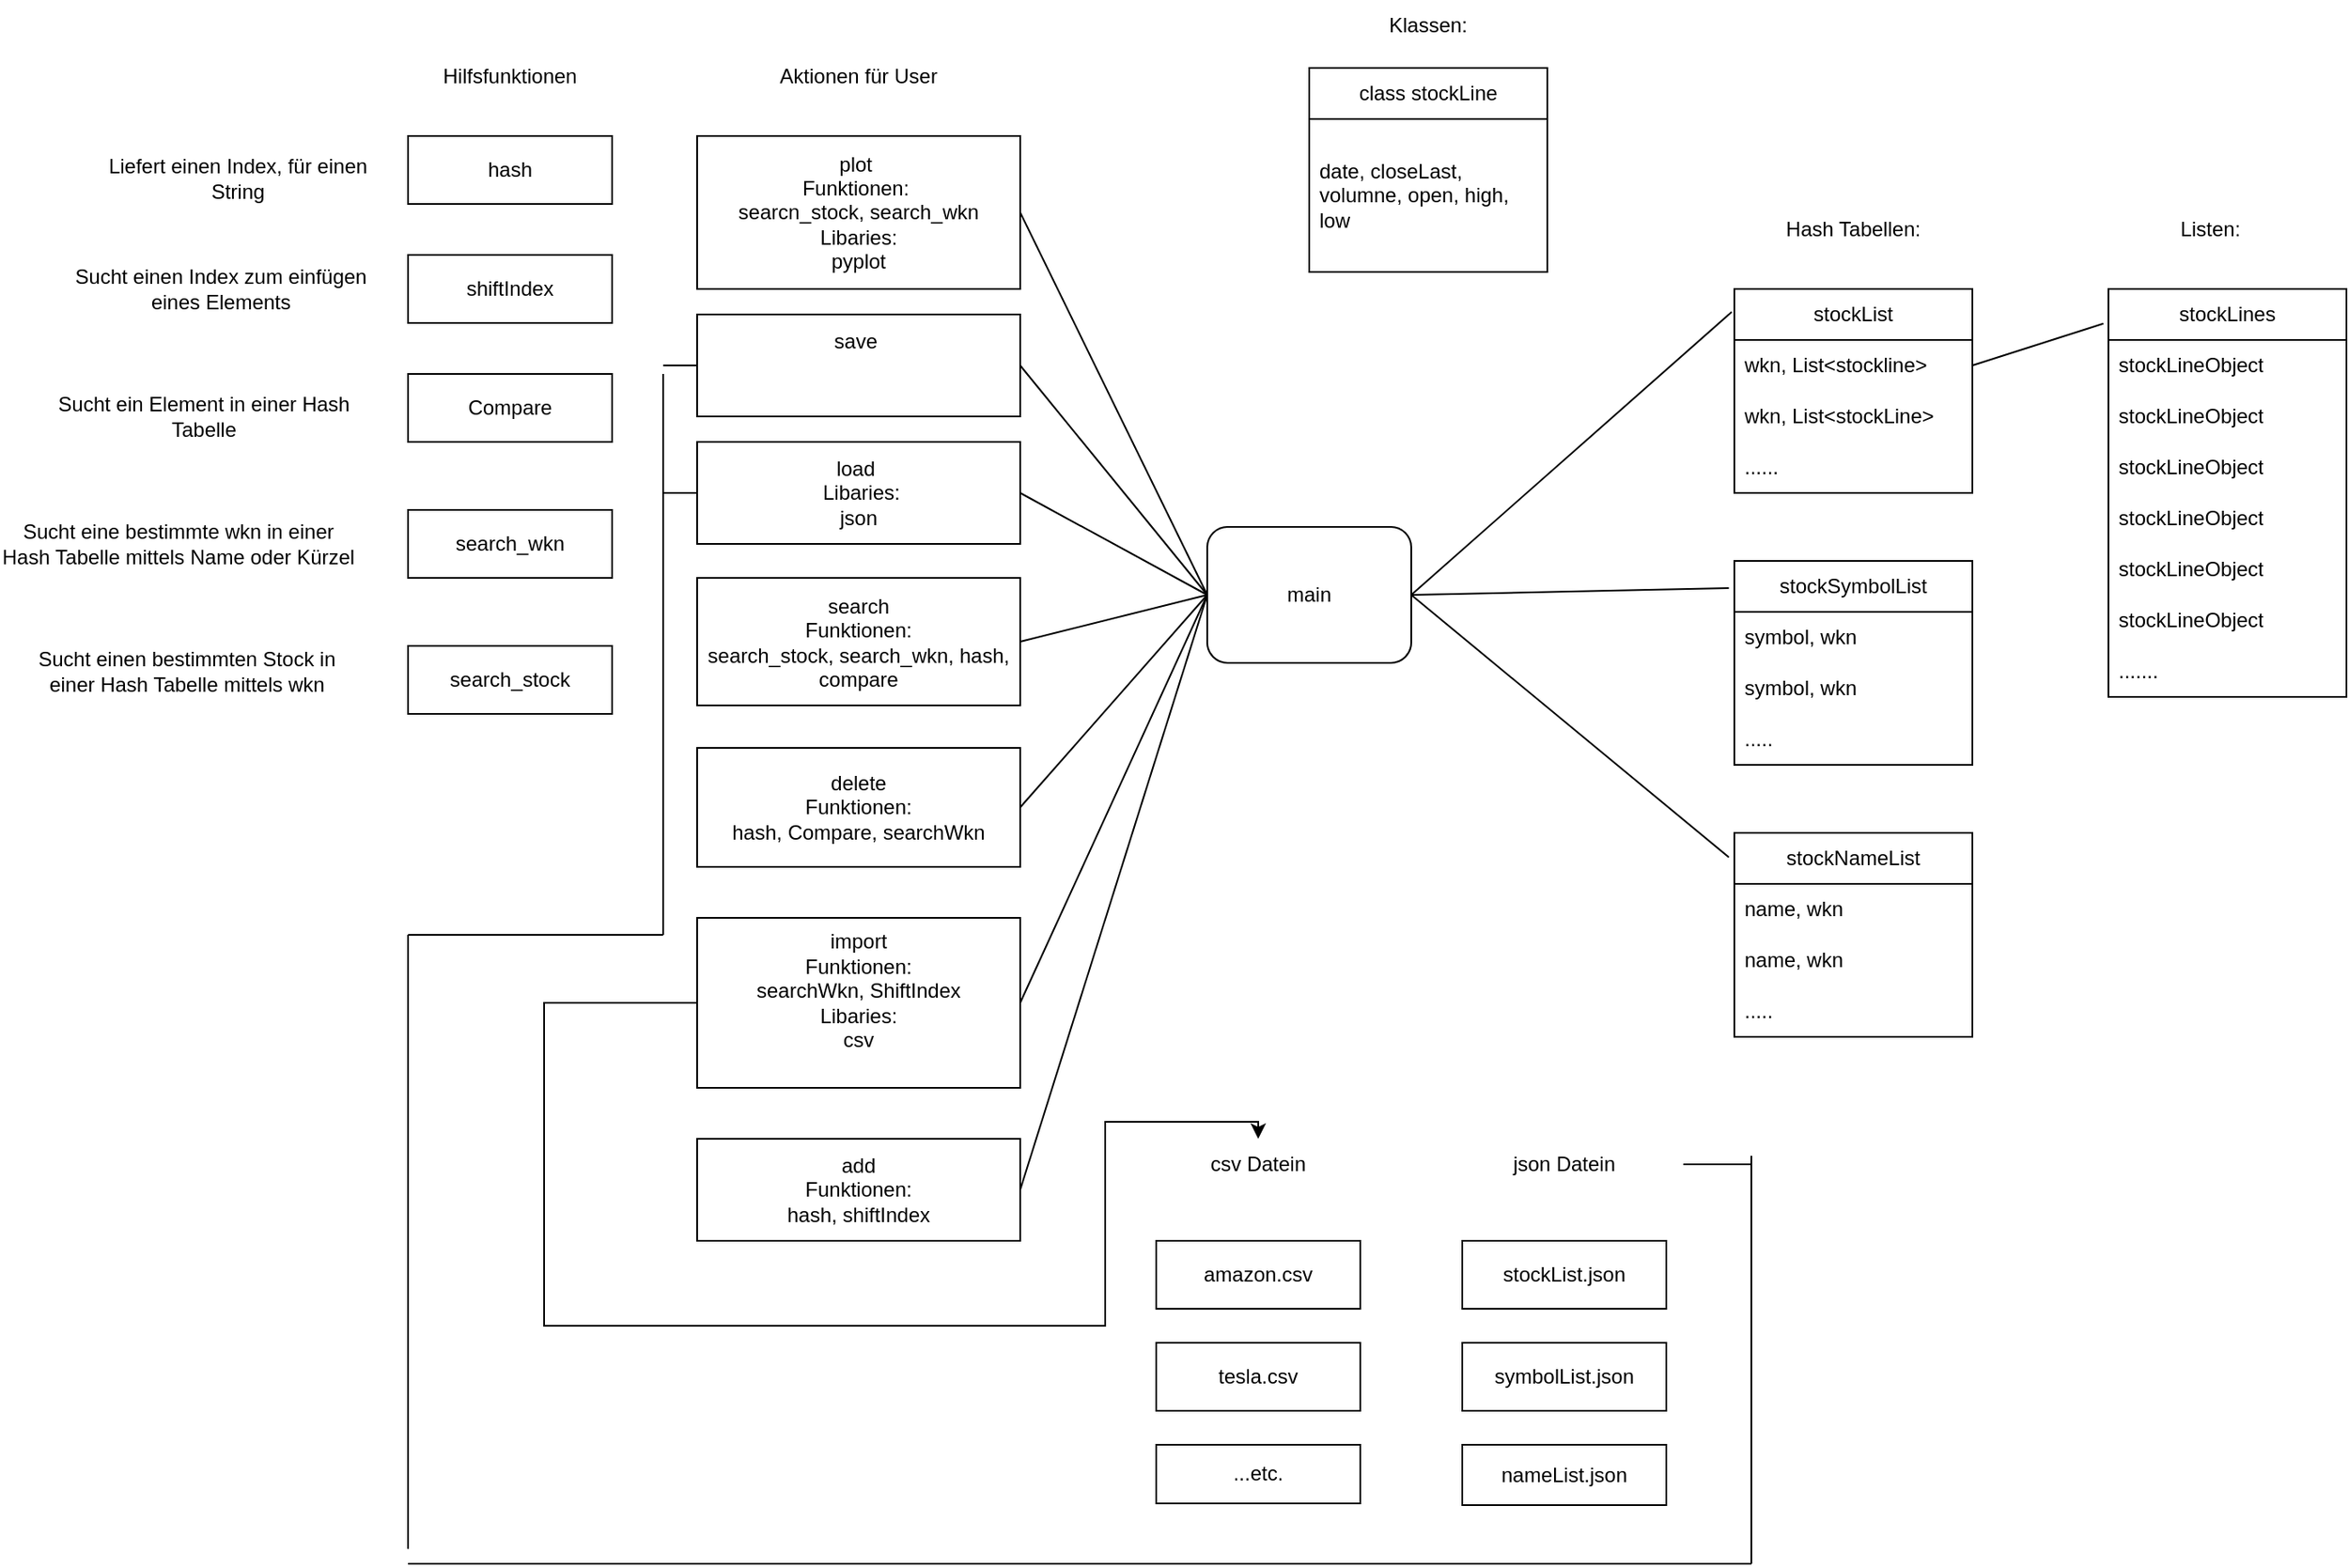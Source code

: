 <mxfile version="26.0.16">
  <diagram name="Seite-1" id="B6NoaemgPON7MJHrAPOM">
    <mxGraphModel dx="5127" dy="3026" grid="1" gridSize="10" guides="1" tooltips="1" connect="1" arrows="1" fold="1" page="1" pageScale="1" pageWidth="827" pageHeight="1169" math="0" shadow="0">
      <root>
        <mxCell id="0" />
        <mxCell id="1" parent="0" />
        <mxCell id="yqpFTMsnTYIZ2Al9pqkB-2" value="main" style="rounded=1;whiteSpace=wrap;html=1;" vertex="1" parent="1">
          <mxGeometry x="420" y="-780" width="120" height="80" as="geometry" />
        </mxCell>
        <mxCell id="yqpFTMsnTYIZ2Al9pqkB-9" value="add&lt;div&gt;Funktionen:&lt;/div&gt;&lt;div&gt;hash, shiftIndex&lt;/div&gt;" style="rounded=0;whiteSpace=wrap;html=1;" vertex="1" parent="1">
          <mxGeometry x="120" y="-420" width="190" height="60" as="geometry" />
        </mxCell>
        <mxCell id="yqpFTMsnTYIZ2Al9pqkB-10" value="save&amp;nbsp;&lt;div style=&quot;text-align: center;&quot;&gt;&lt;span style=&quot;text-align: start; color: rgba(0, 0, 0, 0);&quot;&gt;Libaries:&amp;nbsp;&lt;/span&gt;&lt;/div&gt;&lt;div style=&quot;text-align: center;&quot;&gt;&lt;span style=&quot;text-align: start; color: rgba(0, 0, 0, 0);&quot;&gt;Json&lt;/span&gt;&lt;span style=&quot;color: light-dark(rgba(0, 0, 0, 0), rgb(237, 237, 237)); font-family: monospace; font-size: 0px; text-align: start; text-wrap-mode: nowrap; background-color: transparent;&quot;&gt;&amp;nbsp;json%3CmxGraphModel%3E%3Croot%3E%3CmxCell%20id%3D%220%22%2F%3E%3CmxCell%20id%3D%221%22%20parent%3D%220%22%2F%3E%3CmxCell%20id%3D%222%22%20value%3D%22function%20add%22%20style%3D%22rounded%3D0%3BwhiteSpace%3Dwrap%3Bhtml%3D1%3B%22%20vertex%3D%221%22%20parent%3D%221%22%3E%3CmxGeometry%20x%3D%2240%22%20y%3D%22-30%22%20width%3D%22120%22%20height%3D%2240%22%20as%3D%22geometry%22%2F%3E%3C%2FmxCell%3E%3C%2Froot%3E%3C%2FmxGraphM&lt;/span&gt;&lt;/div&gt;" style="rounded=0;whiteSpace=wrap;html=1;" vertex="1" parent="1">
          <mxGeometry x="120" y="-905" width="190" height="60" as="geometry" />
        </mxCell>
        <mxCell id="yqpFTMsnTYIZ2Al9pqkB-11" value="load&amp;nbsp;&lt;div&gt;&lt;div&gt;&lt;span style=&quot;text-align: start; background-color: transparent;&quot;&gt;&amp;nbsp;Libaries:&lt;/span&gt;&lt;/div&gt;&lt;div&gt;&lt;span style=&quot;background-color: transparent; text-align: start;&quot;&gt;json&lt;/span&gt;&lt;span style=&quot;background-color: transparent; color: light-dark(rgba(0, 0, 0, 0), rgb(237, 237, 237)); font-family: monospace; font-size: 0px; text-align: start; text-wrap-mode: nowrap;&quot;&gt;%3CmxGraphModel%3E%3Croot%3E%3CmxCell%20id%3D%220%22%2F%3E%3CmxCell%20id%3D%221%22%20parent%3D%220%22%2F%3E%3CmxCell%20id%3D%222%22%20value%3D%22function%20add%22%20style%3D%22rounded%3D0%3BwhiteSpace%3Dwrap%3Bhtml%3D1%3B%22%20vertex%3D%221%22%20parent%3D%221%22%3E%3CmxGeometry%20x%3D%2240%22%20y%3D%22-30%22%20width%3D%22120%22%20height%3D%2240%22%20as%3D%22geometry%22%2F%3E%3C%2FmxCell%3E%3C%2Froot%3E%3C%2FmxGraphModel%&amp;lt;&amp;lt;&amp;lt;&lt;/span&gt;&lt;/div&gt;&lt;/div&gt;" style="rounded=0;whiteSpace=wrap;html=1;" vertex="1" parent="1">
          <mxGeometry x="120" y="-830" width="190" height="60" as="geometry" />
        </mxCell>
        <mxCell id="yqpFTMsnTYIZ2Al9pqkB-12" value="delete&lt;div&gt;Funktionen:&lt;/div&gt;&lt;div&gt;hash, Compare, searchWkn&lt;/div&gt;" style="rounded=0;whiteSpace=wrap;html=1;" vertex="1" parent="1">
          <mxGeometry x="120" y="-650" width="190" height="70" as="geometry" />
        </mxCell>
        <mxCell id="yqpFTMsnTYIZ2Al9pqkB-91" style="edgeStyle=orthogonalEdgeStyle;rounded=0;orthogonalLoop=1;jettySize=auto;html=1;exitX=0;exitY=0.5;exitDx=0;exitDy=0;" edge="1" parent="1" source="yqpFTMsnTYIZ2Al9pqkB-13" target="yqpFTMsnTYIZ2Al9pqkB-76">
          <mxGeometry relative="1" as="geometry">
            <mxPoint x="40" y="-270" as="targetPoint" />
            <Array as="points">
              <mxPoint x="30" y="-500" />
              <mxPoint x="30" y="-310" />
              <mxPoint x="360" y="-310" />
              <mxPoint x="360" y="-430" />
              <mxPoint x="450" y="-430" />
            </Array>
          </mxGeometry>
        </mxCell>
        <mxCell id="yqpFTMsnTYIZ2Al9pqkB-13" value="import&lt;div&gt;Funktionen:&lt;/div&gt;&lt;div&gt;searchWkn, ShiftIndex&lt;/div&gt;&lt;div&gt;Libaries:&lt;/div&gt;&lt;div&gt;csv&lt;/div&gt;&lt;div&gt;&lt;br&gt;&lt;/div&gt;" style="rounded=0;whiteSpace=wrap;html=1;" vertex="1" parent="1">
          <mxGeometry x="120" y="-550" width="190" height="100" as="geometry" />
        </mxCell>
        <mxCell id="yqpFTMsnTYIZ2Al9pqkB-14" value="search&lt;div&gt;Funktionen:&lt;/div&gt;&lt;div&gt;search_stock, search_wkn, hash, compare&lt;/div&gt;" style="rounded=0;whiteSpace=wrap;html=1;" vertex="1" parent="1">
          <mxGeometry x="120" y="-750" width="190" height="75" as="geometry" />
        </mxCell>
        <mxCell id="yqpFTMsnTYIZ2Al9pqkB-15" value="plot&amp;nbsp;&lt;div style=&quot;text-align: center;&quot;&gt;&lt;span style=&quot;text-align: start; background-color: transparent;&quot;&gt;Funktionen:&amp;nbsp;&lt;/span&gt;&lt;/div&gt;&lt;div style=&quot;text-align: center;&quot;&gt;&lt;span style=&quot;background-color: transparent; text-align: start;&quot;&gt;searcn_stock, search_wkn&lt;/span&gt;&lt;/div&gt;&lt;div style=&quot;text-align: center;&quot;&gt;&lt;span style=&quot;background-color: transparent; text-align: start;&quot;&gt;Libaries:&lt;/span&gt;&lt;/div&gt;&lt;div style=&quot;text-align: center;&quot;&gt;&lt;span style=&quot;background-color: transparent; text-align: start;&quot;&gt;pyplot&lt;/span&gt;&lt;span style=&quot;background-color: transparent; color: light-dark(rgba(0, 0, 0, 0), rgb(237, 237, 237)); font-family: monospace; font-size: 0px; text-align: start; text-wrap-mode: nowrap;&quot;&gt;%3CmxGraphModel%3E%3Croot%3E%3CmxCell%20id%3D%220%22%2F%3E%3CmxCell%20id%3D%221%22%20parent%3D%220%22%2F%3E%3CmxCell%20id%3D%222%22%20value%3D%22function%20add%22%20style%3D%22rounded%3D0%3BwhiteSpace%3Dwrap%3Bhtml%3D1%3B%22%20vertex%3D%221%22%20parent%3D%221%22%3E%3CmxGeometry%20x%3D%2240%22%20y%3D%22-30%22%20width%3D%22120%22%20height%3D%2240%22%20as%3D%22geometry%22%2F%3E%3C%2FmxCell%3E%3C%2Froot%3E%3C%2FmxGraphMode&lt;/span&gt;&lt;/div&gt;" style="rounded=0;whiteSpace=wrap;html=1;" vertex="1" parent="1">
          <mxGeometry x="120" y="-1010" width="190" height="90" as="geometry" />
        </mxCell>
        <mxCell id="yqpFTMsnTYIZ2Al9pqkB-17" value="" style="endArrow=none;html=1;rounded=0;entryX=1;entryY=0.5;entryDx=0;entryDy=0;exitX=0;exitY=0.5;exitDx=0;exitDy=0;" edge="1" parent="1" source="yqpFTMsnTYIZ2Al9pqkB-2" target="yqpFTMsnTYIZ2Al9pqkB-9">
          <mxGeometry width="50" height="50" relative="1" as="geometry">
            <mxPoint x="450" y="-640" as="sourcePoint" />
            <mxPoint x="500" y="-690" as="targetPoint" />
          </mxGeometry>
        </mxCell>
        <mxCell id="yqpFTMsnTYIZ2Al9pqkB-18" value="" style="endArrow=none;html=1;rounded=0;entryX=1;entryY=0.5;entryDx=0;entryDy=0;exitX=0;exitY=0.5;exitDx=0;exitDy=0;" edge="1" parent="1" source="yqpFTMsnTYIZ2Al9pqkB-2" target="yqpFTMsnTYIZ2Al9pqkB-13">
          <mxGeometry width="50" height="50" relative="1" as="geometry">
            <mxPoint x="480" y="-780" as="sourcePoint" />
            <mxPoint x="330" y="-810" as="targetPoint" />
          </mxGeometry>
        </mxCell>
        <mxCell id="yqpFTMsnTYIZ2Al9pqkB-19" value="" style="endArrow=none;html=1;rounded=0;entryX=1;entryY=0.5;entryDx=0;entryDy=0;exitX=0;exitY=0.5;exitDx=0;exitDy=0;" edge="1" parent="1" source="yqpFTMsnTYIZ2Al9pqkB-2" target="yqpFTMsnTYIZ2Al9pqkB-12">
          <mxGeometry width="50" height="50" relative="1" as="geometry">
            <mxPoint x="490" y="-770" as="sourcePoint" />
            <mxPoint x="400" y="-890" as="targetPoint" />
          </mxGeometry>
        </mxCell>
        <mxCell id="yqpFTMsnTYIZ2Al9pqkB-20" value="" style="endArrow=none;html=1;rounded=0;entryX=1;entryY=0.5;entryDx=0;entryDy=0;exitX=0;exitY=0.5;exitDx=0;exitDy=0;" edge="1" parent="1" source="yqpFTMsnTYIZ2Al9pqkB-2" target="yqpFTMsnTYIZ2Al9pqkB-14">
          <mxGeometry width="50" height="50" relative="1" as="geometry">
            <mxPoint x="490" y="-770" as="sourcePoint" />
            <mxPoint x="410" y="-930" as="targetPoint" />
          </mxGeometry>
        </mxCell>
        <mxCell id="yqpFTMsnTYIZ2Al9pqkB-21" value="" style="endArrow=none;html=1;rounded=0;entryX=1;entryY=0.5;entryDx=0;entryDy=0;exitX=0;exitY=0.5;exitDx=0;exitDy=0;" edge="1" parent="1" source="yqpFTMsnTYIZ2Al9pqkB-2" target="yqpFTMsnTYIZ2Al9pqkB-11">
          <mxGeometry width="50" height="50" relative="1" as="geometry">
            <mxPoint x="490" y="-770" as="sourcePoint" />
            <mxPoint x="570" y="-930" as="targetPoint" />
          </mxGeometry>
        </mxCell>
        <mxCell id="yqpFTMsnTYIZ2Al9pqkB-22" value="" style="endArrow=none;html=1;rounded=0;entryX=1;entryY=0.5;entryDx=0;entryDy=0;exitX=0;exitY=0.5;exitDx=0;exitDy=0;" edge="1" parent="1" source="yqpFTMsnTYIZ2Al9pqkB-2" target="yqpFTMsnTYIZ2Al9pqkB-10">
          <mxGeometry width="50" height="50" relative="1" as="geometry">
            <mxPoint x="430" y="-730" as="sourcePoint" />
            <mxPoint x="690" y="-890" as="targetPoint" />
          </mxGeometry>
        </mxCell>
        <mxCell id="yqpFTMsnTYIZ2Al9pqkB-23" value="" style="endArrow=none;html=1;rounded=0;entryX=1;entryY=0.5;entryDx=0;entryDy=0;exitX=0;exitY=0.5;exitDx=0;exitDy=0;" edge="1" parent="1" source="yqpFTMsnTYIZ2Al9pqkB-2" target="yqpFTMsnTYIZ2Al9pqkB-15">
          <mxGeometry width="50" height="50" relative="1" as="geometry">
            <mxPoint x="430" y="-730" as="sourcePoint" />
            <mxPoint x="760" y="-820" as="targetPoint" />
          </mxGeometry>
        </mxCell>
        <mxCell id="yqpFTMsnTYIZ2Al9pqkB-25" value="stockList" style="swimlane;fontStyle=0;childLayout=stackLayout;horizontal=1;startSize=30;horizontalStack=0;resizeParent=1;resizeParentMax=0;resizeLast=0;collapsible=1;marginBottom=0;whiteSpace=wrap;html=1;" vertex="1" parent="1">
          <mxGeometry x="730" y="-920" width="140" height="120" as="geometry" />
        </mxCell>
        <mxCell id="yqpFTMsnTYIZ2Al9pqkB-26" value="wkn, List&amp;lt;stockline&amp;gt;" style="text;strokeColor=none;fillColor=none;align=left;verticalAlign=middle;spacingLeft=4;spacingRight=4;overflow=hidden;points=[[0,0.5],[1,0.5]];portConstraint=eastwest;rotatable=0;whiteSpace=wrap;html=1;" vertex="1" parent="yqpFTMsnTYIZ2Al9pqkB-25">
          <mxGeometry y="30" width="140" height="30" as="geometry" />
        </mxCell>
        <mxCell id="yqpFTMsnTYIZ2Al9pqkB-27" value="wkn, List&amp;lt;stockLine&amp;gt;" style="text;strokeColor=none;fillColor=none;align=left;verticalAlign=middle;spacingLeft=4;spacingRight=4;overflow=hidden;points=[[0,0.5],[1,0.5]];portConstraint=eastwest;rotatable=0;whiteSpace=wrap;html=1;" vertex="1" parent="yqpFTMsnTYIZ2Al9pqkB-25">
          <mxGeometry y="60" width="140" height="30" as="geometry" />
        </mxCell>
        <mxCell id="yqpFTMsnTYIZ2Al9pqkB-28" value="......" style="text;strokeColor=none;fillColor=none;align=left;verticalAlign=middle;spacingLeft=4;spacingRight=4;overflow=hidden;points=[[0,0.5],[1,0.5]];portConstraint=eastwest;rotatable=0;whiteSpace=wrap;html=1;" vertex="1" parent="yqpFTMsnTYIZ2Al9pqkB-25">
          <mxGeometry y="90" width="140" height="30" as="geometry" />
        </mxCell>
        <mxCell id="yqpFTMsnTYIZ2Al9pqkB-30" value="class stockLine" style="swimlane;fontStyle=0;childLayout=stackLayout;horizontal=1;startSize=30;horizontalStack=0;resizeParent=1;resizeParentMax=0;resizeLast=0;collapsible=1;marginBottom=0;whiteSpace=wrap;html=1;" vertex="1" parent="1">
          <mxGeometry x="480" y="-1050" width="140" height="120" as="geometry" />
        </mxCell>
        <mxCell id="yqpFTMsnTYIZ2Al9pqkB-31" value="date, closeLast, volumne, open, high, low" style="text;strokeColor=none;fillColor=none;align=left;verticalAlign=middle;spacingLeft=4;spacingRight=4;overflow=hidden;points=[[0,0.5],[1,0.5]];portConstraint=eastwest;rotatable=0;whiteSpace=wrap;html=1;" vertex="1" parent="yqpFTMsnTYIZ2Al9pqkB-30">
          <mxGeometry y="30" width="140" height="90" as="geometry" />
        </mxCell>
        <mxCell id="yqpFTMsnTYIZ2Al9pqkB-34" value="Hash Tabellen:" style="text;html=1;align=center;verticalAlign=middle;whiteSpace=wrap;rounded=0;" vertex="1" parent="1">
          <mxGeometry x="720" y="-970" width="160" height="30" as="geometry" />
        </mxCell>
        <mxCell id="yqpFTMsnTYIZ2Al9pqkB-35" value="stockSymbolList" style="swimlane;fontStyle=0;childLayout=stackLayout;horizontal=1;startSize=30;horizontalStack=0;resizeParent=1;resizeParentMax=0;resizeLast=0;collapsible=1;marginBottom=0;whiteSpace=wrap;html=1;" vertex="1" parent="1">
          <mxGeometry x="730" y="-760" width="140" height="120" as="geometry" />
        </mxCell>
        <mxCell id="yqpFTMsnTYIZ2Al9pqkB-36" value="symbol, wkn" style="text;strokeColor=none;fillColor=none;align=left;verticalAlign=middle;spacingLeft=4;spacingRight=4;overflow=hidden;points=[[0,0.5],[1,0.5]];portConstraint=eastwest;rotatable=0;whiteSpace=wrap;html=1;" vertex="1" parent="yqpFTMsnTYIZ2Al9pqkB-35">
          <mxGeometry y="30" width="140" height="30" as="geometry" />
        </mxCell>
        <mxCell id="yqpFTMsnTYIZ2Al9pqkB-37" value="symbol, wkn" style="text;strokeColor=none;fillColor=none;align=left;verticalAlign=middle;spacingLeft=4;spacingRight=4;overflow=hidden;points=[[0,0.5],[1,0.5]];portConstraint=eastwest;rotatable=0;whiteSpace=wrap;html=1;" vertex="1" parent="yqpFTMsnTYIZ2Al9pqkB-35">
          <mxGeometry y="60" width="140" height="30" as="geometry" />
        </mxCell>
        <mxCell id="yqpFTMsnTYIZ2Al9pqkB-38" value="....." style="text;strokeColor=none;fillColor=none;align=left;verticalAlign=middle;spacingLeft=4;spacingRight=4;overflow=hidden;points=[[0,0.5],[1,0.5]];portConstraint=eastwest;rotatable=0;whiteSpace=wrap;html=1;" vertex="1" parent="yqpFTMsnTYIZ2Al9pqkB-35">
          <mxGeometry y="90" width="140" height="30" as="geometry" />
        </mxCell>
        <mxCell id="yqpFTMsnTYIZ2Al9pqkB-39" value="stockNameList" style="swimlane;fontStyle=0;childLayout=stackLayout;horizontal=1;startSize=30;horizontalStack=0;resizeParent=1;resizeParentMax=0;resizeLast=0;collapsible=1;marginBottom=0;whiteSpace=wrap;html=1;" vertex="1" parent="1">
          <mxGeometry x="730" y="-600" width="140" height="120" as="geometry" />
        </mxCell>
        <mxCell id="yqpFTMsnTYIZ2Al9pqkB-40" value="name, wkn" style="text;strokeColor=none;fillColor=none;align=left;verticalAlign=middle;spacingLeft=4;spacingRight=4;overflow=hidden;points=[[0,0.5],[1,0.5]];portConstraint=eastwest;rotatable=0;whiteSpace=wrap;html=1;" vertex="1" parent="yqpFTMsnTYIZ2Al9pqkB-39">
          <mxGeometry y="30" width="140" height="30" as="geometry" />
        </mxCell>
        <mxCell id="yqpFTMsnTYIZ2Al9pqkB-41" value="name, wkn" style="text;strokeColor=none;fillColor=none;align=left;verticalAlign=middle;spacingLeft=4;spacingRight=4;overflow=hidden;points=[[0,0.5],[1,0.5]];portConstraint=eastwest;rotatable=0;whiteSpace=wrap;html=1;" vertex="1" parent="yqpFTMsnTYIZ2Al9pqkB-39">
          <mxGeometry y="60" width="140" height="30" as="geometry" />
        </mxCell>
        <mxCell id="yqpFTMsnTYIZ2Al9pqkB-42" value="....." style="text;strokeColor=none;fillColor=none;align=left;verticalAlign=middle;spacingLeft=4;spacingRight=4;overflow=hidden;points=[[0,0.5],[1,0.5]];portConstraint=eastwest;rotatable=0;whiteSpace=wrap;html=1;" vertex="1" parent="yqpFTMsnTYIZ2Al9pqkB-39">
          <mxGeometry y="90" width="140" height="30" as="geometry" />
        </mxCell>
        <mxCell id="yqpFTMsnTYIZ2Al9pqkB-43" value="stockLines" style="swimlane;fontStyle=0;childLayout=stackLayout;horizontal=1;startSize=30;horizontalStack=0;resizeParent=1;resizeParentMax=0;resizeLast=0;collapsible=1;marginBottom=0;whiteSpace=wrap;html=1;" vertex="1" parent="1">
          <mxGeometry x="950" y="-920" width="140" height="240" as="geometry" />
        </mxCell>
        <mxCell id="yqpFTMsnTYIZ2Al9pqkB-44" value="stockLineObject" style="text;strokeColor=none;fillColor=none;align=left;verticalAlign=middle;spacingLeft=4;spacingRight=4;overflow=hidden;points=[[0,0.5],[1,0.5]];portConstraint=eastwest;rotatable=0;whiteSpace=wrap;html=1;" vertex="1" parent="yqpFTMsnTYIZ2Al9pqkB-43">
          <mxGeometry y="30" width="140" height="30" as="geometry" />
        </mxCell>
        <mxCell id="yqpFTMsnTYIZ2Al9pqkB-45" value="stockLineObject" style="text;strokeColor=none;fillColor=none;align=left;verticalAlign=middle;spacingLeft=4;spacingRight=4;overflow=hidden;points=[[0,0.5],[1,0.5]];portConstraint=eastwest;rotatable=0;whiteSpace=wrap;html=1;" vertex="1" parent="yqpFTMsnTYIZ2Al9pqkB-43">
          <mxGeometry y="60" width="140" height="30" as="geometry" />
        </mxCell>
        <mxCell id="yqpFTMsnTYIZ2Al9pqkB-48" value="stockLineObject" style="text;strokeColor=none;fillColor=none;align=left;verticalAlign=middle;spacingLeft=4;spacingRight=4;overflow=hidden;points=[[0,0.5],[1,0.5]];portConstraint=eastwest;rotatable=0;whiteSpace=wrap;html=1;" vertex="1" parent="yqpFTMsnTYIZ2Al9pqkB-43">
          <mxGeometry y="90" width="140" height="30" as="geometry" />
        </mxCell>
        <mxCell id="yqpFTMsnTYIZ2Al9pqkB-50" value="stockLineObject" style="text;strokeColor=none;fillColor=none;align=left;verticalAlign=middle;spacingLeft=4;spacingRight=4;overflow=hidden;points=[[0,0.5],[1,0.5]];portConstraint=eastwest;rotatable=0;whiteSpace=wrap;html=1;" vertex="1" parent="yqpFTMsnTYIZ2Al9pqkB-43">
          <mxGeometry y="120" width="140" height="30" as="geometry" />
        </mxCell>
        <mxCell id="yqpFTMsnTYIZ2Al9pqkB-49" value="stockLineObject" style="text;strokeColor=none;fillColor=none;align=left;verticalAlign=middle;spacingLeft=4;spacingRight=4;overflow=hidden;points=[[0,0.5],[1,0.5]];portConstraint=eastwest;rotatable=0;whiteSpace=wrap;html=1;" vertex="1" parent="yqpFTMsnTYIZ2Al9pqkB-43">
          <mxGeometry y="150" width="140" height="30" as="geometry" />
        </mxCell>
        <mxCell id="yqpFTMsnTYIZ2Al9pqkB-46" value="stockLineObject" style="text;strokeColor=none;fillColor=none;align=left;verticalAlign=middle;spacingLeft=4;spacingRight=4;overflow=hidden;points=[[0,0.5],[1,0.5]];portConstraint=eastwest;rotatable=0;whiteSpace=wrap;html=1;" vertex="1" parent="yqpFTMsnTYIZ2Al9pqkB-43">
          <mxGeometry y="180" width="140" height="30" as="geometry" />
        </mxCell>
        <mxCell id="yqpFTMsnTYIZ2Al9pqkB-51" value="......." style="text;strokeColor=none;fillColor=none;align=left;verticalAlign=middle;spacingLeft=4;spacingRight=4;overflow=hidden;points=[[0,0.5],[1,0.5]];portConstraint=eastwest;rotatable=0;whiteSpace=wrap;html=1;" vertex="1" parent="yqpFTMsnTYIZ2Al9pqkB-43">
          <mxGeometry y="210" width="140" height="30" as="geometry" />
        </mxCell>
        <mxCell id="yqpFTMsnTYIZ2Al9pqkB-47" value="Listen:" style="text;html=1;align=center;verticalAlign=middle;whiteSpace=wrap;rounded=0;" vertex="1" parent="1">
          <mxGeometry x="930" y="-970" width="160" height="30" as="geometry" />
        </mxCell>
        <mxCell id="yqpFTMsnTYIZ2Al9pqkB-52" value="" style="endArrow=none;html=1;rounded=0;entryX=-0.021;entryY=0.085;entryDx=0;entryDy=0;entryPerimeter=0;exitX=1;exitY=0.5;exitDx=0;exitDy=0;" edge="1" parent="1" source="yqpFTMsnTYIZ2Al9pqkB-26" target="yqpFTMsnTYIZ2Al9pqkB-43">
          <mxGeometry width="50" height="50" relative="1" as="geometry">
            <mxPoint x="850" y="-780" as="sourcePoint" />
            <mxPoint x="900" y="-830" as="targetPoint" />
          </mxGeometry>
        </mxCell>
        <mxCell id="yqpFTMsnTYIZ2Al9pqkB-53" value="" style="endArrow=none;html=1;rounded=0;entryX=-0.023;entryY=0.12;entryDx=0;entryDy=0;entryPerimeter=0;exitX=1;exitY=0.5;exitDx=0;exitDy=0;" edge="1" parent="1" source="yqpFTMsnTYIZ2Al9pqkB-2" target="yqpFTMsnTYIZ2Al9pqkB-39">
          <mxGeometry width="50" height="50" relative="1" as="geometry">
            <mxPoint x="590" y="-670" as="sourcePoint" />
            <mxPoint x="640" y="-720" as="targetPoint" />
          </mxGeometry>
        </mxCell>
        <mxCell id="yqpFTMsnTYIZ2Al9pqkB-54" value="" style="endArrow=none;html=1;rounded=0;entryX=-0.023;entryY=0.133;entryDx=0;entryDy=0;entryPerimeter=0;exitX=1;exitY=0.5;exitDx=0;exitDy=0;" edge="1" parent="1" source="yqpFTMsnTYIZ2Al9pqkB-2" target="yqpFTMsnTYIZ2Al9pqkB-35">
          <mxGeometry width="50" height="50" relative="1" as="geometry">
            <mxPoint x="590" y="-670" as="sourcePoint" />
            <mxPoint x="640" y="-720" as="targetPoint" />
          </mxGeometry>
        </mxCell>
        <mxCell id="yqpFTMsnTYIZ2Al9pqkB-55" value="" style="endArrow=none;html=1;rounded=0;entryX=-0.011;entryY=0.113;entryDx=0;entryDy=0;entryPerimeter=0;exitX=1;exitY=0.5;exitDx=0;exitDy=0;" edge="1" parent="1" source="yqpFTMsnTYIZ2Al9pqkB-2" target="yqpFTMsnTYIZ2Al9pqkB-25">
          <mxGeometry width="50" height="50" relative="1" as="geometry">
            <mxPoint x="590" y="-670" as="sourcePoint" />
            <mxPoint x="640" y="-720" as="targetPoint" />
          </mxGeometry>
        </mxCell>
        <mxCell id="yqpFTMsnTYIZ2Al9pqkB-56" value="Aktionen für User" style="text;html=1;align=center;verticalAlign=middle;whiteSpace=wrap;rounded=0;" vertex="1" parent="1">
          <mxGeometry x="145" y="-1060" width="140" height="30" as="geometry" />
        </mxCell>
        <mxCell id="yqpFTMsnTYIZ2Al9pqkB-58" value="Klassen:" style="text;html=1;align=center;verticalAlign=middle;whiteSpace=wrap;rounded=0;" vertex="1" parent="1">
          <mxGeometry x="480" y="-1090" width="140" height="30" as="geometry" />
        </mxCell>
        <mxCell id="yqpFTMsnTYIZ2Al9pqkB-59" value="Hilfsfunktionen" style="text;html=1;align=center;verticalAlign=middle;whiteSpace=wrap;rounded=0;" vertex="1" parent="1">
          <mxGeometry x="-40" y="-1060" width="100" height="30" as="geometry" />
        </mxCell>
        <mxCell id="yqpFTMsnTYIZ2Al9pqkB-60" value="&lt;div style=&quot;text-align: center;&quot;&gt;&lt;span style=&quot;background-color: transparent; text-align: start;&quot;&gt;hash&lt;/span&gt;&lt;span style=&quot;background-color: transparent; color: light-dark(rgba(0, 0, 0, 0), rgb(237, 237, 237)); font-family: monospace; font-size: 0px; text-align: start; text-wrap-mode: nowrap;&quot;&gt;%3CmxGraphModel%3E%3Croot%3E%3CmxCell%20id%3D%220%22%2F%3E%3CmxCell%20id%3D%221%22%20parent%3D%220%22%2F%3E%3CmxCell%20id%3D%222%22%20value%3D%22function%20add%22%20style%3D%22rounded%3D0%3BwhiteSpace%3Dwrap%3Bhtml%3D1%3B%22%20vertex%3D%221%22%20parent%3D%221%22%3E%3CmxGeometry%20x%3D%2240%22%20y%3D%22-30%22%20width%3D%22120%22%20height%3D%2240%22%20as%3D%22geometry%22%2F%3E%3C%2FmxCell%3E%3C%2Froot%&lt;/span&gt;&lt;/div&gt;" style="rounded=0;whiteSpace=wrap;html=1;" vertex="1" parent="1">
          <mxGeometry x="-50" y="-1010" width="120" height="40" as="geometry" />
        </mxCell>
        <mxCell id="yqpFTMsnTYIZ2Al9pqkB-61" value="&lt;div style=&quot;text-align: start;&quot;&gt;shiftIndex&lt;/div&gt;" style="rounded=0;whiteSpace=wrap;html=1;" vertex="1" parent="1">
          <mxGeometry x="-50" y="-940" width="120" height="40" as="geometry" />
        </mxCell>
        <mxCell id="yqpFTMsnTYIZ2Al9pqkB-62" value="&lt;div style=&quot;text-align: start;&quot;&gt;Compare&lt;/div&gt;" style="rounded=0;whiteSpace=wrap;html=1;" vertex="1" parent="1">
          <mxGeometry x="-50" y="-870" width="120" height="40" as="geometry" />
        </mxCell>
        <mxCell id="yqpFTMsnTYIZ2Al9pqkB-63" value="&lt;div style=&quot;text-align: start;&quot;&gt;search_wkn&lt;/div&gt;" style="rounded=0;whiteSpace=wrap;html=1;" vertex="1" parent="1">
          <mxGeometry x="-50" y="-790" width="120" height="40" as="geometry" />
        </mxCell>
        <mxCell id="yqpFTMsnTYIZ2Al9pqkB-64" value="&lt;div style=&quot;text-align: start;&quot;&gt;search_stock&lt;/div&gt;" style="rounded=0;whiteSpace=wrap;html=1;" vertex="1" parent="1">
          <mxGeometry x="-50" y="-710" width="120" height="40" as="geometry" />
        </mxCell>
        <mxCell id="yqpFTMsnTYIZ2Al9pqkB-65" value="Liefert einen Index, für einen String" style="text;html=1;align=center;verticalAlign=middle;whiteSpace=wrap;rounded=0;" vertex="1" parent="1">
          <mxGeometry x="-240" y="-1000" width="180" height="30" as="geometry" />
        </mxCell>
        <mxCell id="yqpFTMsnTYIZ2Al9pqkB-66" value="Sucht einen Index zum einfügen eines Elements" style="text;html=1;align=center;verticalAlign=middle;whiteSpace=wrap;rounded=0;" vertex="1" parent="1">
          <mxGeometry x="-260" y="-935" width="200" height="30" as="geometry" />
        </mxCell>
        <mxCell id="yqpFTMsnTYIZ2Al9pqkB-67" value="Sucht ein Element in einer Hash Tabelle" style="text;html=1;align=center;verticalAlign=middle;whiteSpace=wrap;rounded=0;" vertex="1" parent="1">
          <mxGeometry x="-270" y="-860" width="200" height="30" as="geometry" />
        </mxCell>
        <mxCell id="yqpFTMsnTYIZ2Al9pqkB-69" value="Sucht eine bestimmte wkn in einer Hash Tabelle mittels Name oder Kürzel" style="text;html=1;align=center;verticalAlign=middle;whiteSpace=wrap;rounded=0;" vertex="1" parent="1">
          <mxGeometry x="-290" y="-785" width="210" height="30" as="geometry" />
        </mxCell>
        <mxCell id="yqpFTMsnTYIZ2Al9pqkB-70" value="Sucht einen bestimmten Stock in einer Hash Tabelle mittels wkn" style="text;html=1;align=center;verticalAlign=middle;whiteSpace=wrap;rounded=0;" vertex="1" parent="1">
          <mxGeometry x="-280" y="-710" width="200" height="30" as="geometry" />
        </mxCell>
        <mxCell id="yqpFTMsnTYIZ2Al9pqkB-76" value="csv Datein" style="text;html=1;align=center;verticalAlign=middle;whiteSpace=wrap;rounded=0;" vertex="1" parent="1">
          <mxGeometry x="380" y="-420" width="140" height="30" as="geometry" />
        </mxCell>
        <mxCell id="yqpFTMsnTYIZ2Al9pqkB-79" value="json Datein" style="text;html=1;align=center;verticalAlign=middle;whiteSpace=wrap;rounded=0;" vertex="1" parent="1">
          <mxGeometry x="560" y="-420" width="140" height="30" as="geometry" />
        </mxCell>
        <mxCell id="yqpFTMsnTYIZ2Al9pqkB-80" value="stockList.json" style="rounded=0;whiteSpace=wrap;html=1;" vertex="1" parent="1">
          <mxGeometry x="570" y="-360" width="120" height="40" as="geometry" />
        </mxCell>
        <mxCell id="yqpFTMsnTYIZ2Al9pqkB-81" value="symbolList.json" style="rounded=0;whiteSpace=wrap;html=1;" vertex="1" parent="1">
          <mxGeometry x="570" y="-300" width="120" height="40" as="geometry" />
        </mxCell>
        <mxCell id="yqpFTMsnTYIZ2Al9pqkB-82" value="nameList.json" style="rounded=0;whiteSpace=wrap;html=1;" vertex="1" parent="1">
          <mxGeometry x="570" y="-240" width="120" height="35.5" as="geometry" />
        </mxCell>
        <mxCell id="yqpFTMsnTYIZ2Al9pqkB-83" value="amazon.csv" style="rounded=0;whiteSpace=wrap;html=1;" vertex="1" parent="1">
          <mxGeometry x="390" y="-360" width="120" height="40" as="geometry" />
        </mxCell>
        <mxCell id="yqpFTMsnTYIZ2Al9pqkB-84" value="tesla.csv" style="rounded=0;whiteSpace=wrap;html=1;" vertex="1" parent="1">
          <mxGeometry x="390" y="-300" width="120" height="40" as="geometry" />
        </mxCell>
        <mxCell id="yqpFTMsnTYIZ2Al9pqkB-86" value="...etc." style="rounded=0;whiteSpace=wrap;html=1;" vertex="1" parent="1">
          <mxGeometry x="390" y="-240" width="120" height="34.5" as="geometry" />
        </mxCell>
        <mxCell id="yqpFTMsnTYIZ2Al9pqkB-94" value="" style="endArrow=none;html=1;rounded=0;entryX=0;entryY=0.5;entryDx=0;entryDy=0;" edge="1" parent="1" target="yqpFTMsnTYIZ2Al9pqkB-10">
          <mxGeometry width="50" height="50" relative="1" as="geometry">
            <mxPoint x="100" y="-875" as="sourcePoint" />
            <mxPoint x="440" y="-620" as="targetPoint" />
          </mxGeometry>
        </mxCell>
        <mxCell id="yqpFTMsnTYIZ2Al9pqkB-95" value="" style="endArrow=none;html=1;rounded=0;entryX=0;entryY=0.5;entryDx=0;entryDy=0;" edge="1" parent="1" target="yqpFTMsnTYIZ2Al9pqkB-11">
          <mxGeometry width="50" height="50" relative="1" as="geometry">
            <mxPoint x="100" y="-800" as="sourcePoint" />
            <mxPoint x="100" y="-870" as="targetPoint" />
          </mxGeometry>
        </mxCell>
        <mxCell id="yqpFTMsnTYIZ2Al9pqkB-96" value="" style="endArrow=none;html=1;rounded=0;" edge="1" parent="1">
          <mxGeometry width="50" height="50" relative="1" as="geometry">
            <mxPoint x="100" y="-540" as="sourcePoint" />
            <mxPoint x="100" y="-870" as="targetPoint" />
          </mxGeometry>
        </mxCell>
        <mxCell id="yqpFTMsnTYIZ2Al9pqkB-97" value="" style="endArrow=none;html=1;rounded=0;" edge="1" parent="1">
          <mxGeometry width="50" height="50" relative="1" as="geometry">
            <mxPoint x="100" y="-540" as="sourcePoint" />
            <mxPoint x="-50" y="-540" as="targetPoint" />
          </mxGeometry>
        </mxCell>
        <mxCell id="yqpFTMsnTYIZ2Al9pqkB-98" value="" style="endArrow=none;html=1;rounded=0;" edge="1" parent="1">
          <mxGeometry width="50" height="50" relative="1" as="geometry">
            <mxPoint x="-50" y="-540" as="sourcePoint" />
            <mxPoint x="-50" y="-178.72" as="targetPoint" />
          </mxGeometry>
        </mxCell>
        <mxCell id="yqpFTMsnTYIZ2Al9pqkB-99" value="" style="endArrow=none;html=1;rounded=0;" edge="1" parent="1">
          <mxGeometry width="50" height="50" relative="1" as="geometry">
            <mxPoint x="740" y="-170" as="sourcePoint" />
            <mxPoint x="-50" y="-170" as="targetPoint" />
          </mxGeometry>
        </mxCell>
        <mxCell id="yqpFTMsnTYIZ2Al9pqkB-100" value="" style="endArrow=none;html=1;rounded=0;" edge="1" parent="1">
          <mxGeometry width="50" height="50" relative="1" as="geometry">
            <mxPoint x="740" y="-170" as="sourcePoint" />
            <mxPoint x="740" y="-410" as="targetPoint" />
          </mxGeometry>
        </mxCell>
        <mxCell id="yqpFTMsnTYIZ2Al9pqkB-101" value="" style="endArrow=none;html=1;rounded=0;exitX=1;exitY=0.5;exitDx=0;exitDy=0;" edge="1" parent="1" source="yqpFTMsnTYIZ2Al9pqkB-79">
          <mxGeometry width="50" height="50" relative="1" as="geometry">
            <mxPoint x="750" y="-160" as="sourcePoint" />
            <mxPoint x="740" y="-405" as="targetPoint" />
          </mxGeometry>
        </mxCell>
      </root>
    </mxGraphModel>
  </diagram>
</mxfile>
